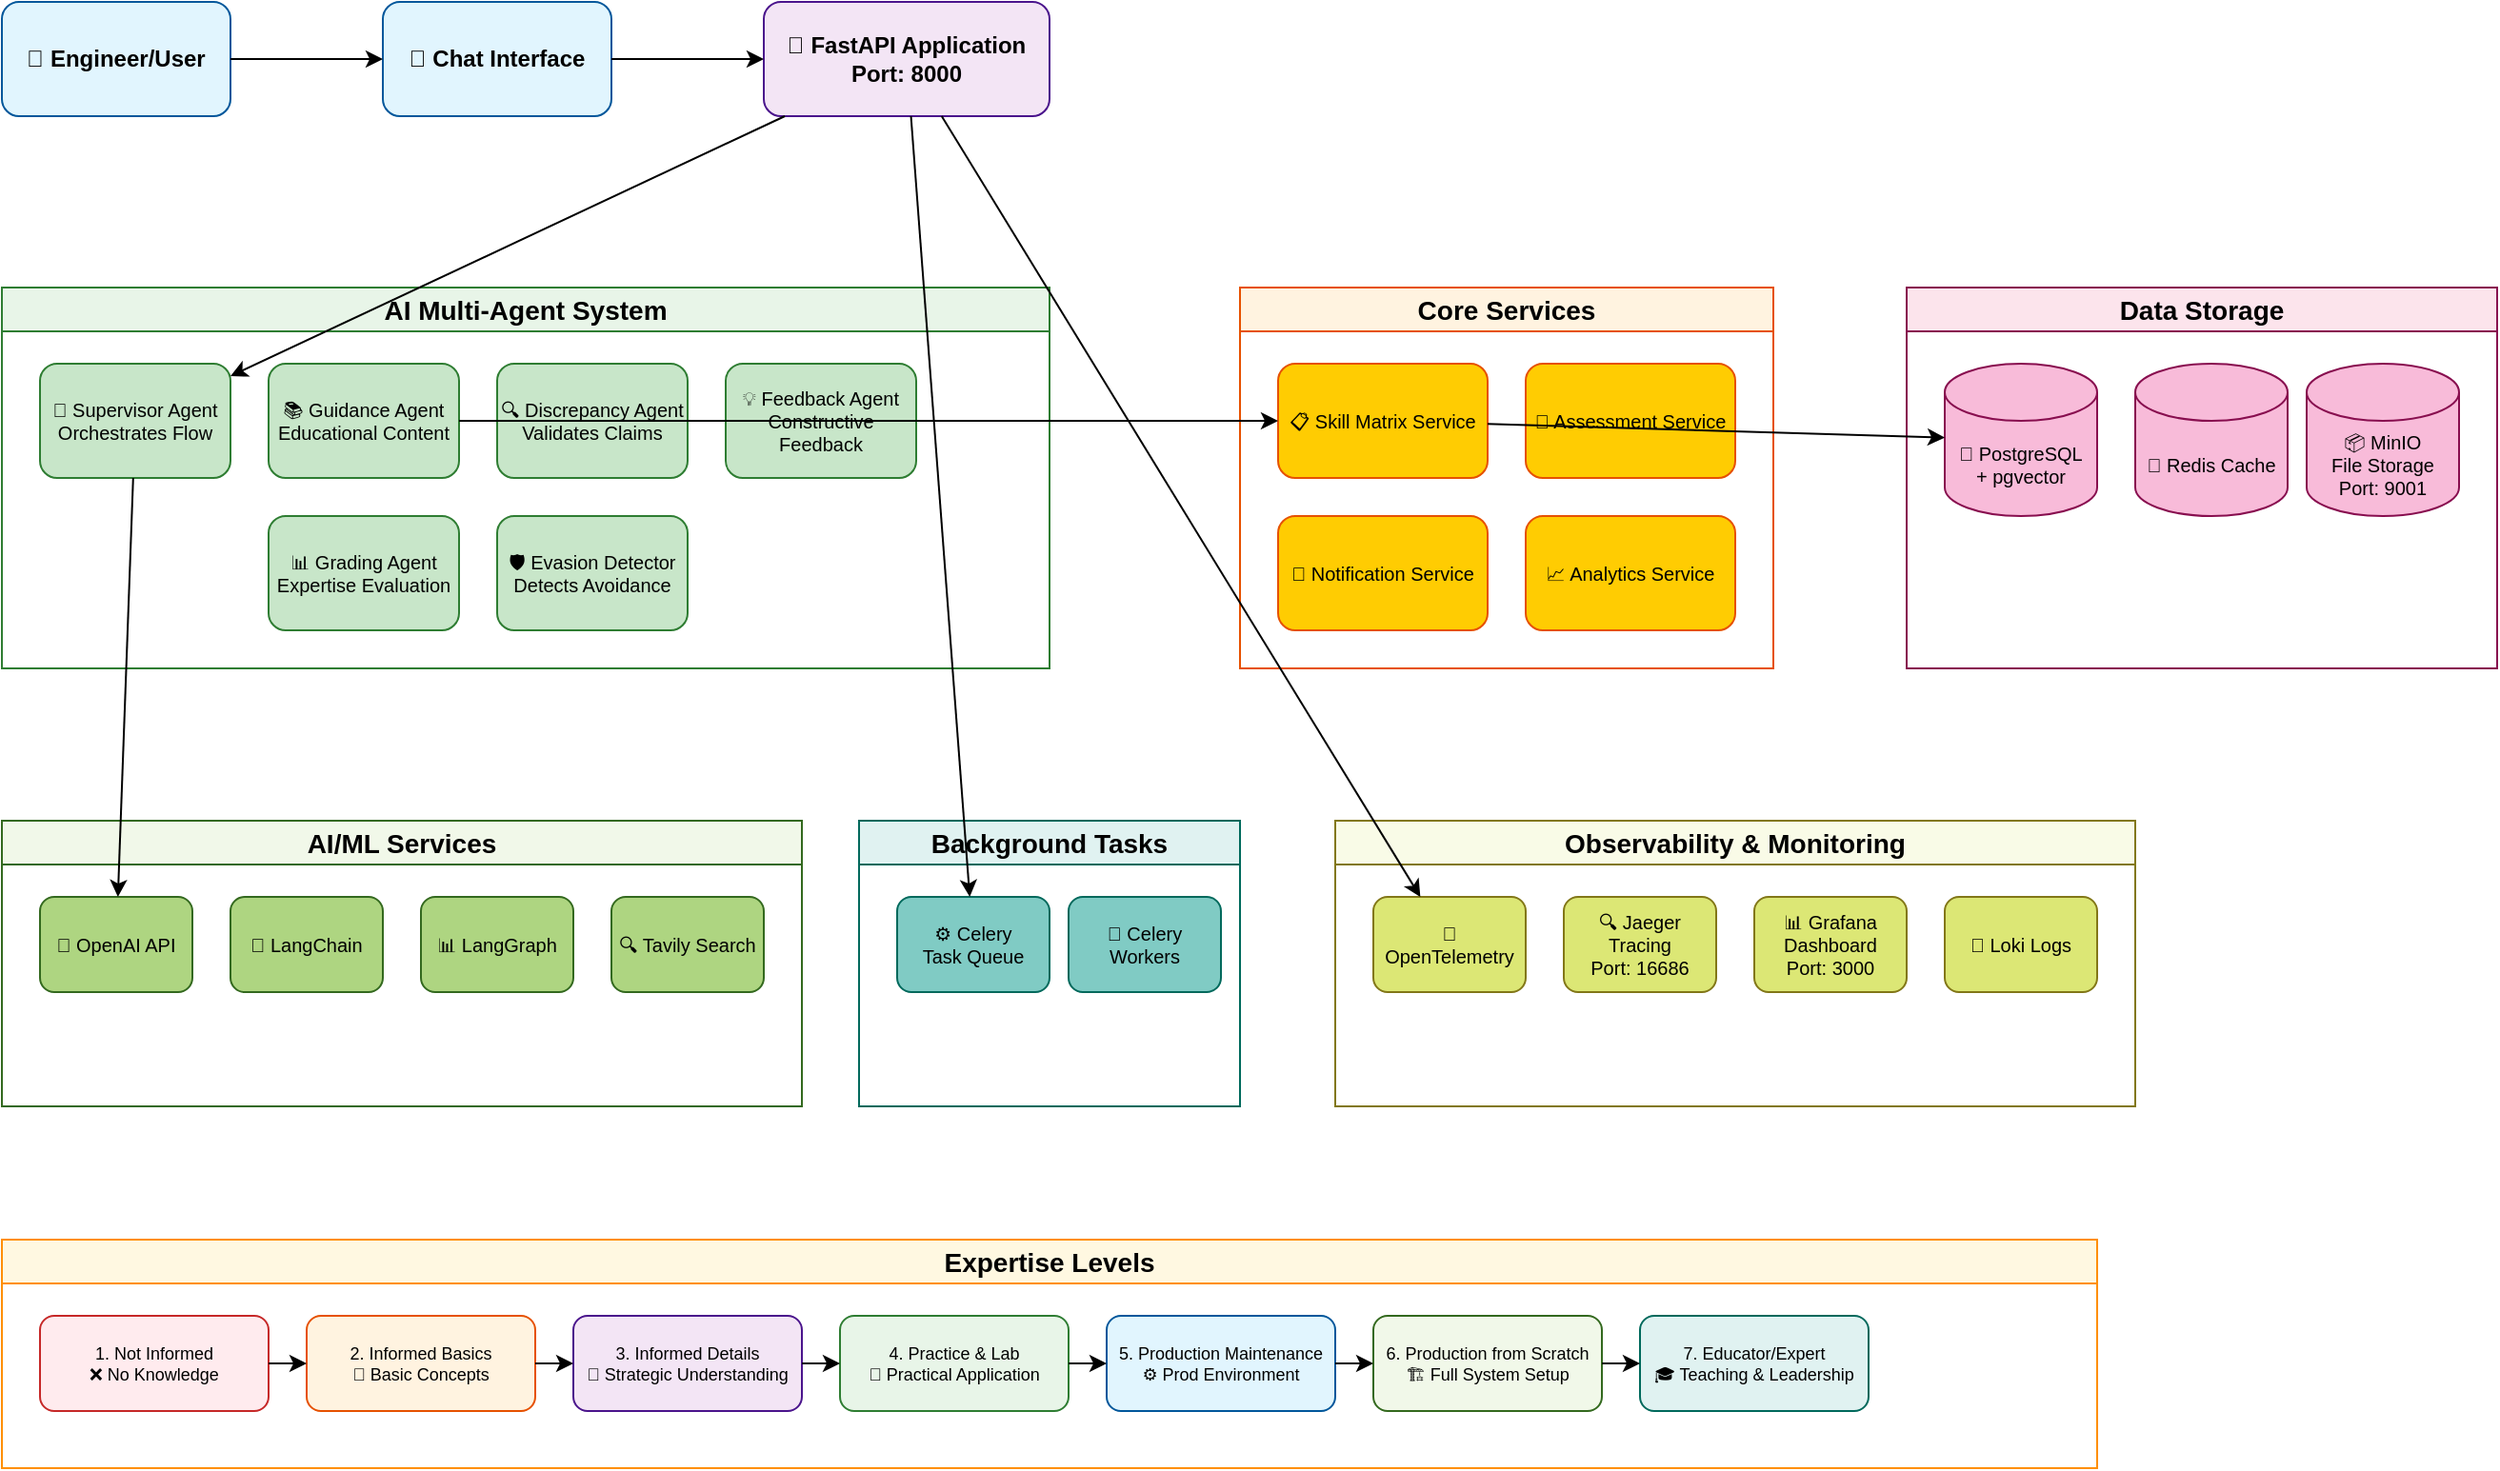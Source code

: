 <mxfile version="27.0.9">
  <diagram name="Morpheus Architecture" id="morpheus-arch">
    <mxGraphModel dx="1371" dy="898" grid="1" gridSize="10" guides="1" tooltips="1" connect="1" arrows="1" fold="1" page="1" pageScale="1" pageWidth="1654" pageHeight="1169" math="0" shadow="0">
      <root>
        <mxCell id="0" />
        <mxCell id="1" parent="0" />
        <mxCell id="user" value="👤 Engineer/User" style="rounded=1;whiteSpace=wrap;html=1;fillColor=#e1f5fe;strokeColor=#01579b;fontStyle=1;fontSize=12;" parent="1" vertex="1">
          <mxGeometry x="50" y="50" width="120" height="60" as="geometry" />
        </mxCell>
        <mxCell id="chatui" value="💬 Chat Interface" style="rounded=1;whiteSpace=wrap;html=1;fillColor=#e1f5fe;strokeColor=#01579b;fontStyle=1;fontSize=12;" parent="1" vertex="1">
          <mxGeometry x="250" y="50" width="120" height="60" as="geometry" />
        </mxCell>
        <mxCell id="fastapi" value="🚀 FastAPI Application&lt;br&gt;Port: 8000" style="rounded=1;whiteSpace=wrap;html=1;fillColor=#f3e5f5;strokeColor=#4a148c;fontStyle=1;fontSize=12;" parent="1" vertex="1">
          <mxGeometry x="450" y="50" width="150" height="60" as="geometry" />
        </mxCell>
        <mxCell id="agent-group" value="AI Multi-Agent System" style="swimlane;whiteSpace=wrap;html=1;fillColor=#e8f5e8;strokeColor=#2e7d32;fontStyle=1;fontSize=14;" parent="1" vertex="1">
          <mxGeometry x="50" y="200" width="550" height="200" as="geometry" />
        </mxCell>
        <mxCell id="supervisor" value="🎯 Supervisor Agent&lt;br&gt;Orchestrates Flow" style="rounded=1;whiteSpace=wrap;html=1;fillColor=#c8e6c9;strokeColor=#2e7d32;fontSize=10;" parent="agent-group" vertex="1">
          <mxGeometry x="20" y="40" width="100" height="60" as="geometry" />
        </mxCell>
        <mxCell id="guidance" value="📚 Guidance Agent&lt;br&gt;Educational Content" style="rounded=1;whiteSpace=wrap;html=1;fillColor=#c8e6c9;strokeColor=#2e7d32;fontSize=10;" parent="agent-group" vertex="1">
          <mxGeometry x="140" y="40" width="100" height="60" as="geometry" />
        </mxCell>
        <mxCell id="discrepancy" value="🔍 Discrepancy Agent&lt;br&gt;Validates Claims" style="rounded=1;whiteSpace=wrap;html=1;fillColor=#c8e6c9;strokeColor=#2e7d32;fontSize=10;" parent="agent-group" vertex="1">
          <mxGeometry x="260" y="40" width="100" height="60" as="geometry" />
        </mxCell>
        <mxCell id="feedback" value="💡 Feedback Agent&lt;br&gt;Constructive Feedback" style="rounded=1;whiteSpace=wrap;html=1;fillColor=#c8e6c9;strokeColor=#2e7d32;fontSize=10;" parent="agent-group" vertex="1">
          <mxGeometry x="380" y="40" width="100" height="60" as="geometry" />
        </mxCell>
        <mxCell id="grading" value="📊 Grading Agent&lt;br&gt;Expertise Evaluation" style="rounded=1;whiteSpace=wrap;html=1;fillColor=#c8e6c9;strokeColor=#2e7d32;fontSize=10;" parent="agent-group" vertex="1">
          <mxGeometry x="140" y="120" width="100" height="60" as="geometry" />
        </mxCell>
        <mxCell id="evasion" value="🛡️ Evasion Detector&lt;br&gt;Detects Avoidance" style="rounded=1;whiteSpace=wrap;html=1;fillColor=#c8e6c9;strokeColor=#2e7d32;fontSize=10;" parent="agent-group" vertex="1">
          <mxGeometry x="260" y="120" width="100" height="60" as="geometry" />
        </mxCell>
        <mxCell id="service-group" value="Core Services" style="swimlane;whiteSpace=wrap;html=1;fillColor=#fff3e0;strokeColor=#e65100;fontStyle=1;fontSize=14;" parent="1" vertex="1">
          <mxGeometry x="700" y="200" width="280" height="200" as="geometry" />
        </mxCell>
        <mxCell id="skillmatrix" value="📋 Skill Matrix Service" style="rounded=1;whiteSpace=wrap;html=1;fillColor=#ffcc02;strokeColor=#e65100;fontSize=10;" parent="service-group" vertex="1">
          <mxGeometry x="20" y="40" width="110" height="60" as="geometry" />
        </mxCell>
        <mxCell id="assessment" value="🎯 Assessment Service" style="rounded=1;whiteSpace=wrap;html=1;fillColor=#ffcc02;strokeColor=#e65100;fontSize=10;" parent="service-group" vertex="1">
          <mxGeometry x="150" y="40" width="110" height="60" as="geometry" />
        </mxCell>
        <mxCell id="notification" value="📧 Notification Service" style="rounded=1;whiteSpace=wrap;html=1;fillColor=#ffcc02;strokeColor=#e65100;fontSize=10;" parent="service-group" vertex="1">
          <mxGeometry x="20" y="120" width="110" height="60" as="geometry" />
        </mxCell>
        <mxCell id="analytics" value="📈 Analytics Service" style="rounded=1;whiteSpace=wrap;html=1;fillColor=#ffcc02;strokeColor=#e65100;fontSize=10;" parent="service-group" vertex="1">
          <mxGeometry x="150" y="120" width="110" height="60" as="geometry" />
        </mxCell>
        <mxCell id="data-group" value="Data Storage" style="swimlane;whiteSpace=wrap;html=1;fillColor=#fce4ec;strokeColor=#880e4f;fontStyle=1;fontSize=14;" parent="1" vertex="1">
          <mxGeometry x="1050" y="200" width="310" height="200" as="geometry" />
        </mxCell>
        <mxCell id="postgresql" value="🐘 PostgreSQL&lt;br&gt;+ pgvector" style="shape=cylinder3;whiteSpace=wrap;html=1;boundedLbl=1;backgroundOutline=1;size=15;fillColor=#f8bbd9;strokeColor=#880e4f;fontSize=10;" parent="data-group" vertex="1">
          <mxGeometry x="20" y="40" width="80" height="80" as="geometry" />
        </mxCell>
        <mxCell id="redis" value="🔴 Redis Cache" style="shape=cylinder3;whiteSpace=wrap;html=1;boundedLbl=1;backgroundOutline=1;size=15;fillColor=#f8bbd9;strokeColor=#880e4f;fontSize=10;" parent="data-group" vertex="1">
          <mxGeometry x="120" y="40" width="80" height="80" as="geometry" />
        </mxCell>
        <mxCell id="minio" value="📦 MinIO&lt;br&gt;File Storage&lt;br&gt;Port: 9001" style="shape=cylinder3;whiteSpace=wrap;html=1;boundedLbl=1;backgroundOutline=1;size=15;fillColor=#f8bbd9;strokeColor=#880e4f;fontSize=10;" parent="data-group" vertex="1">
          <mxGeometry x="210" y="40" width="80" height="80" as="geometry" />
        </mxCell>
        <mxCell id="ai-group" value="AI/ML Services" style="swimlane;whiteSpace=wrap;html=1;fillColor=#f1f8e9;strokeColor=#33691e;fontStyle=1;fontSize=14;" parent="1" vertex="1">
          <mxGeometry x="50" y="480" width="420" height="150" as="geometry" />
        </mxCell>
        <mxCell id="openai" value="🤖 OpenAI API" style="rounded=1;whiteSpace=wrap;html=1;fillColor=#aed581;strokeColor=#33691e;fontSize=10;" parent="ai-group" vertex="1">
          <mxGeometry x="20" y="40" width="80" height="50" as="geometry" />
        </mxCell>
        <mxCell id="langchain" value="🔗 LangChain" style="rounded=1;whiteSpace=wrap;html=1;fillColor=#aed581;strokeColor=#33691e;fontSize=10;" parent="ai-group" vertex="1">
          <mxGeometry x="120" y="40" width="80" height="50" as="geometry" />
        </mxCell>
        <mxCell id="langgraph" value="📊 LangGraph" style="rounded=1;whiteSpace=wrap;html=1;fillColor=#aed581;strokeColor=#33691e;fontSize=10;" parent="ai-group" vertex="1">
          <mxGeometry x="220" y="40" width="80" height="50" as="geometry" />
        </mxCell>
        <mxCell id="tavily" value="🔍 Tavily Search" style="rounded=1;whiteSpace=wrap;html=1;fillColor=#aed581;strokeColor=#33691e;fontSize=10;" parent="ai-group" vertex="1">
          <mxGeometry x="320" y="40" width="80" height="50" as="geometry" />
        </mxCell>
        <mxCell id="task-group" value="Background Tasks" style="swimlane;whiteSpace=wrap;html=1;fillColor=#e0f2f1;strokeColor=#00695c;fontStyle=1;fontSize=14;" parent="1" vertex="1">
          <mxGeometry x="500" y="480" width="200" height="150" as="geometry" />
        </mxCell>
        <mxCell id="celery" value="⚙️ Celery&lt;br&gt;Task Queue" style="rounded=1;whiteSpace=wrap;html=1;fillColor=#80cbc4;strokeColor=#00695c;fontSize=10;" parent="task-group" vertex="1">
          <mxGeometry x="20" y="40" width="80" height="50" as="geometry" />
        </mxCell>
        <mxCell id="celeryworker" value="👷 Celery Workers" style="rounded=1;whiteSpace=wrap;html=1;fillColor=#80cbc4;strokeColor=#00695c;fontSize=10;" parent="task-group" vertex="1">
          <mxGeometry x="110" y="40" width="80" height="50" as="geometry" />
        </mxCell>
        <mxCell id="obs-group" value="Observability &amp; Monitoring" style="swimlane;whiteSpace=wrap;html=1;fillColor=#f9fbe7;strokeColor=#827717;fontStyle=1;fontSize=14;" parent="1" vertex="1">
          <mxGeometry x="750" y="480" width="420" height="150" as="geometry" />
        </mxCell>
        <mxCell id="otel" value="📡 OpenTelemetry" style="rounded=1;whiteSpace=wrap;html=1;fillColor=#dce775;strokeColor=#827717;fontSize=10;" parent="obs-group" vertex="1">
          <mxGeometry x="20" y="40" width="80" height="50" as="geometry" />
        </mxCell>
        <mxCell id="jaeger" value="🔍 Jaeger Tracing&lt;br&gt;Port: 16686" style="rounded=1;whiteSpace=wrap;html=1;fillColor=#dce775;strokeColor=#827717;fontSize=10;" parent="obs-group" vertex="1">
          <mxGeometry x="120" y="40" width="80" height="50" as="geometry" />
        </mxCell>
        <mxCell id="grafana" value="📊 Grafana Dashboard&lt;br&gt;Port: 3000" style="rounded=1;whiteSpace=wrap;html=1;fillColor=#dce775;strokeColor=#827717;fontSize=10;" parent="obs-group" vertex="1">
          <mxGeometry x="220" y="40" width="80" height="50" as="geometry" />
        </mxCell>
        <mxCell id="loki" value="📝 Loki Logs" style="rounded=1;whiteSpace=wrap;html=1;fillColor=#dce775;strokeColor=#827717;fontSize=10;" parent="obs-group" vertex="1">
          <mxGeometry x="320" y="40" width="80" height="50" as="geometry" />
        </mxCell>
        <mxCell id="levels-group" value="Expertise Levels" style="swimlane;whiteSpace=wrap;html=1;fillColor=#fff8e1;strokeColor=#ff8f00;fontStyle=1;fontSize=14;" parent="1" vertex="1">
          <mxGeometry x="50" y="700" width="1100" height="120" as="geometry" />
        </mxCell>
        <mxCell id="level1" value="1. Not Informed&lt;br&gt;❌ No Knowledge" style="rounded=1;whiteSpace=wrap;html=1;fillColor=#ffebee;strokeColor=#c62828;fontSize=9;" parent="levels-group" vertex="1">
          <mxGeometry x="20" y="40" width="120" height="50" as="geometry" />
        </mxCell>
        <mxCell id="level2" value="2. Informed Basics&lt;br&gt;📖 Basic Concepts" style="rounded=1;whiteSpace=wrap;html=1;fillColor=#fff3e0;strokeColor=#e65100;fontSize=9;" parent="levels-group" vertex="1">
          <mxGeometry x="160" y="40" width="120" height="50" as="geometry" />
        </mxCell>
        <mxCell id="level3" value="3. Informed Details&lt;br&gt;🎯 Strategic Understanding" style="rounded=1;whiteSpace=wrap;html=1;fillColor=#f3e5f5;strokeColor=#4a148c;fontSize=9;" parent="levels-group" vertex="1">
          <mxGeometry x="300" y="40" width="120" height="50" as="geometry" />
        </mxCell>
        <mxCell id="level4" value="4. Practice &amp; Lab&lt;br&gt;🧪 Practical Application" style="rounded=1;whiteSpace=wrap;html=1;fillColor=#e8f5e8;strokeColor=#2e7d32;fontSize=9;" parent="levels-group" vertex="1">
          <mxGeometry x="440" y="40" width="120" height="50" as="geometry" />
        </mxCell>
        <mxCell id="level5" value="5. Production Maintenance&lt;br&gt;⚙️ Prod Environment" style="rounded=1;whiteSpace=wrap;html=1;fillColor=#e1f5fe;strokeColor=#01579b;fontSize=9;" parent="levels-group" vertex="1">
          <mxGeometry x="580" y="40" width="120" height="50" as="geometry" />
        </mxCell>
        <mxCell id="level6" value="6. Production from Scratch&lt;br&gt;🏗️ Full System Setup" style="rounded=1;whiteSpace=wrap;html=1;fillColor=#f1f8e9;strokeColor=#33691e;fontSize=9;" parent="levels-group" vertex="1">
          <mxGeometry x="720" y="40" width="120" height="50" as="geometry" />
        </mxCell>
        <mxCell id="level7" value="7. Educator/Expert&lt;br&gt;🎓 Teaching &amp; Leadership" style="rounded=1;whiteSpace=wrap;html=1;fillColor=#e0f2f1;strokeColor=#00695c;fontSize=9;" parent="levels-group" vertex="1">
          <mxGeometry x="860" y="40" width="120" height="50" as="geometry" />
        </mxCell>
        <mxCell id="conn1" value="" style="endArrow=classic;html=1;rounded=0;" parent="1" source="user" target="chatui" edge="1">
          <mxGeometry width="50" height="50" relative="1" as="geometry">
            <mxPoint x="200" y="300" as="sourcePoint" />
            <mxPoint x="250" y="250" as="targetPoint" />
          </mxGeometry>
        </mxCell>
        <mxCell id="conn2" value="" style="endArrow=classic;html=1;rounded=0;" parent="1" source="chatui" target="fastapi" edge="1">
          <mxGeometry width="50" height="50" relative="1" as="geometry">
            <mxPoint x="400" y="300" as="sourcePoint" />
            <mxPoint x="450" y="250" as="targetPoint" />
          </mxGeometry>
        </mxCell>
        <mxCell id="conn3" value="" style="endArrow=classic;html=1;rounded=0;" parent="1" source="fastapi" target="supervisor" edge="1">
          <mxGeometry width="50" height="50" relative="1" as="geometry">
            <mxPoint x="500" y="150" as="sourcePoint" />
            <mxPoint x="150" y="250" as="targetPoint" />
          </mxGeometry>
        </mxCell>
        <mxCell id="conn4" value="" style="endArrow=classic;html=1;rounded=0;" parent="1" source="guidance" target="skillmatrix" edge="1">
          <mxGeometry width="50" height="50" relative="1" as="geometry">
            <mxPoint x="600" y="300" as="sourcePoint" />
            <mxPoint x="650" y="250" as="targetPoint" />
          </mxGeometry>
        </mxCell>
        <mxCell id="conn5" value="" style="endArrow=classic;html=1;rounded=0;" parent="1" source="skillmatrix" target="postgresql" edge="1">
          <mxGeometry width="50" height="50" relative="1" as="geometry">
            <mxPoint x="900" y="300" as="sourcePoint" />
            <mxPoint x="950" y="250" as="targetPoint" />
          </mxGeometry>
        </mxCell>
        <mxCell id="conn6" value="" style="endArrow=classic;html=1;rounded=0;" parent="1" source="supervisor" target="openai" edge="1">
          <mxGeometry width="50" height="50" relative="1" as="geometry">
            <mxPoint x="100" y="400" as="sourcePoint" />
            <mxPoint x="100" y="500" as="targetPoint" />
          </mxGeometry>
        </mxCell>
        <mxCell id="conn7" value="" style="endArrow=classic;html=1;rounded=0;" parent="1" source="fastapi" target="celery" edge="1">
          <mxGeometry width="50" height="50" relative="1" as="geometry">
            <mxPoint x="500" y="150" as="sourcePoint" />
            <mxPoint x="550" y="500" as="targetPoint" />
          </mxGeometry>
        </mxCell>
        <mxCell id="conn8" value="" style="endArrow=classic;html=1;rounded=0;" parent="1" source="fastapi" target="otel" edge="1">
          <mxGeometry width="50" height="50" relative="1" as="geometry">
            <mxPoint x="600" y="150" as="sourcePoint" />
            <mxPoint x="800" y="500" as="targetPoint" />
          </mxGeometry>
        </mxCell>
        <mxCell id="level-arrow1" value="" style="endArrow=classic;html=1;rounded=0;" parent="1" source="level1" target="level2" edge="1">
          <mxGeometry width="50" height="50" relative="1" as="geometry">
            <mxPoint x="150" y="750" as="sourcePoint" />
            <mxPoint x="200" y="750" as="targetPoint" />
          </mxGeometry>
        </mxCell>
        <mxCell id="level-arrow2" value="" style="endArrow=classic;html=1;rounded=0;" parent="1" source="level2" target="level3" edge="1">
          <mxGeometry width="50" height="50" relative="1" as="geometry">
            <mxPoint x="290" y="750" as="sourcePoint" />
            <mxPoint x="340" y="750" as="targetPoint" />
          </mxGeometry>
        </mxCell>
        <mxCell id="level-arrow3" value="" style="endArrow=classic;html=1;rounded=0;" parent="1" source="level3" target="level4" edge="1">
          <mxGeometry width="50" height="50" relative="1" as="geometry">
            <mxPoint x="430" y="750" as="sourcePoint" />
            <mxPoint x="480" y="750" as="targetPoint" />
          </mxGeometry>
        </mxCell>
        <mxCell id="level-arrow4" value="" style="endArrow=classic;html=1;rounded=0;" parent="1" source="level4" target="level5" edge="1">
          <mxGeometry width="50" height="50" relative="1" as="geometry">
            <mxPoint x="570" y="750" as="sourcePoint" />
            <mxPoint x="620" y="750" as="targetPoint" />
          </mxGeometry>
        </mxCell>
        <mxCell id="level-arrow5" value="" style="endArrow=classic;html=1;rounded=0;" parent="1" source="level5" target="level6" edge="1">
          <mxGeometry width="50" height="50" relative="1" as="geometry">
            <mxPoint x="710" y="750" as="sourcePoint" />
            <mxPoint x="760" y="750" as="targetPoint" />
          </mxGeometry>
        </mxCell>
        <mxCell id="level-arrow6" value="" style="endArrow=classic;html=1;rounded=0;" parent="1" source="level6" target="level7" edge="1">
          <mxGeometry width="50" height="50" relative="1" as="geometry">
            <mxPoint x="850" y="750" as="sourcePoint" />
            <mxPoint x="900" y="750" as="targetPoint" />
          </mxGeometry>
        </mxCell>
      </root>
    </mxGraphModel>
  </diagram>
</mxfile>
